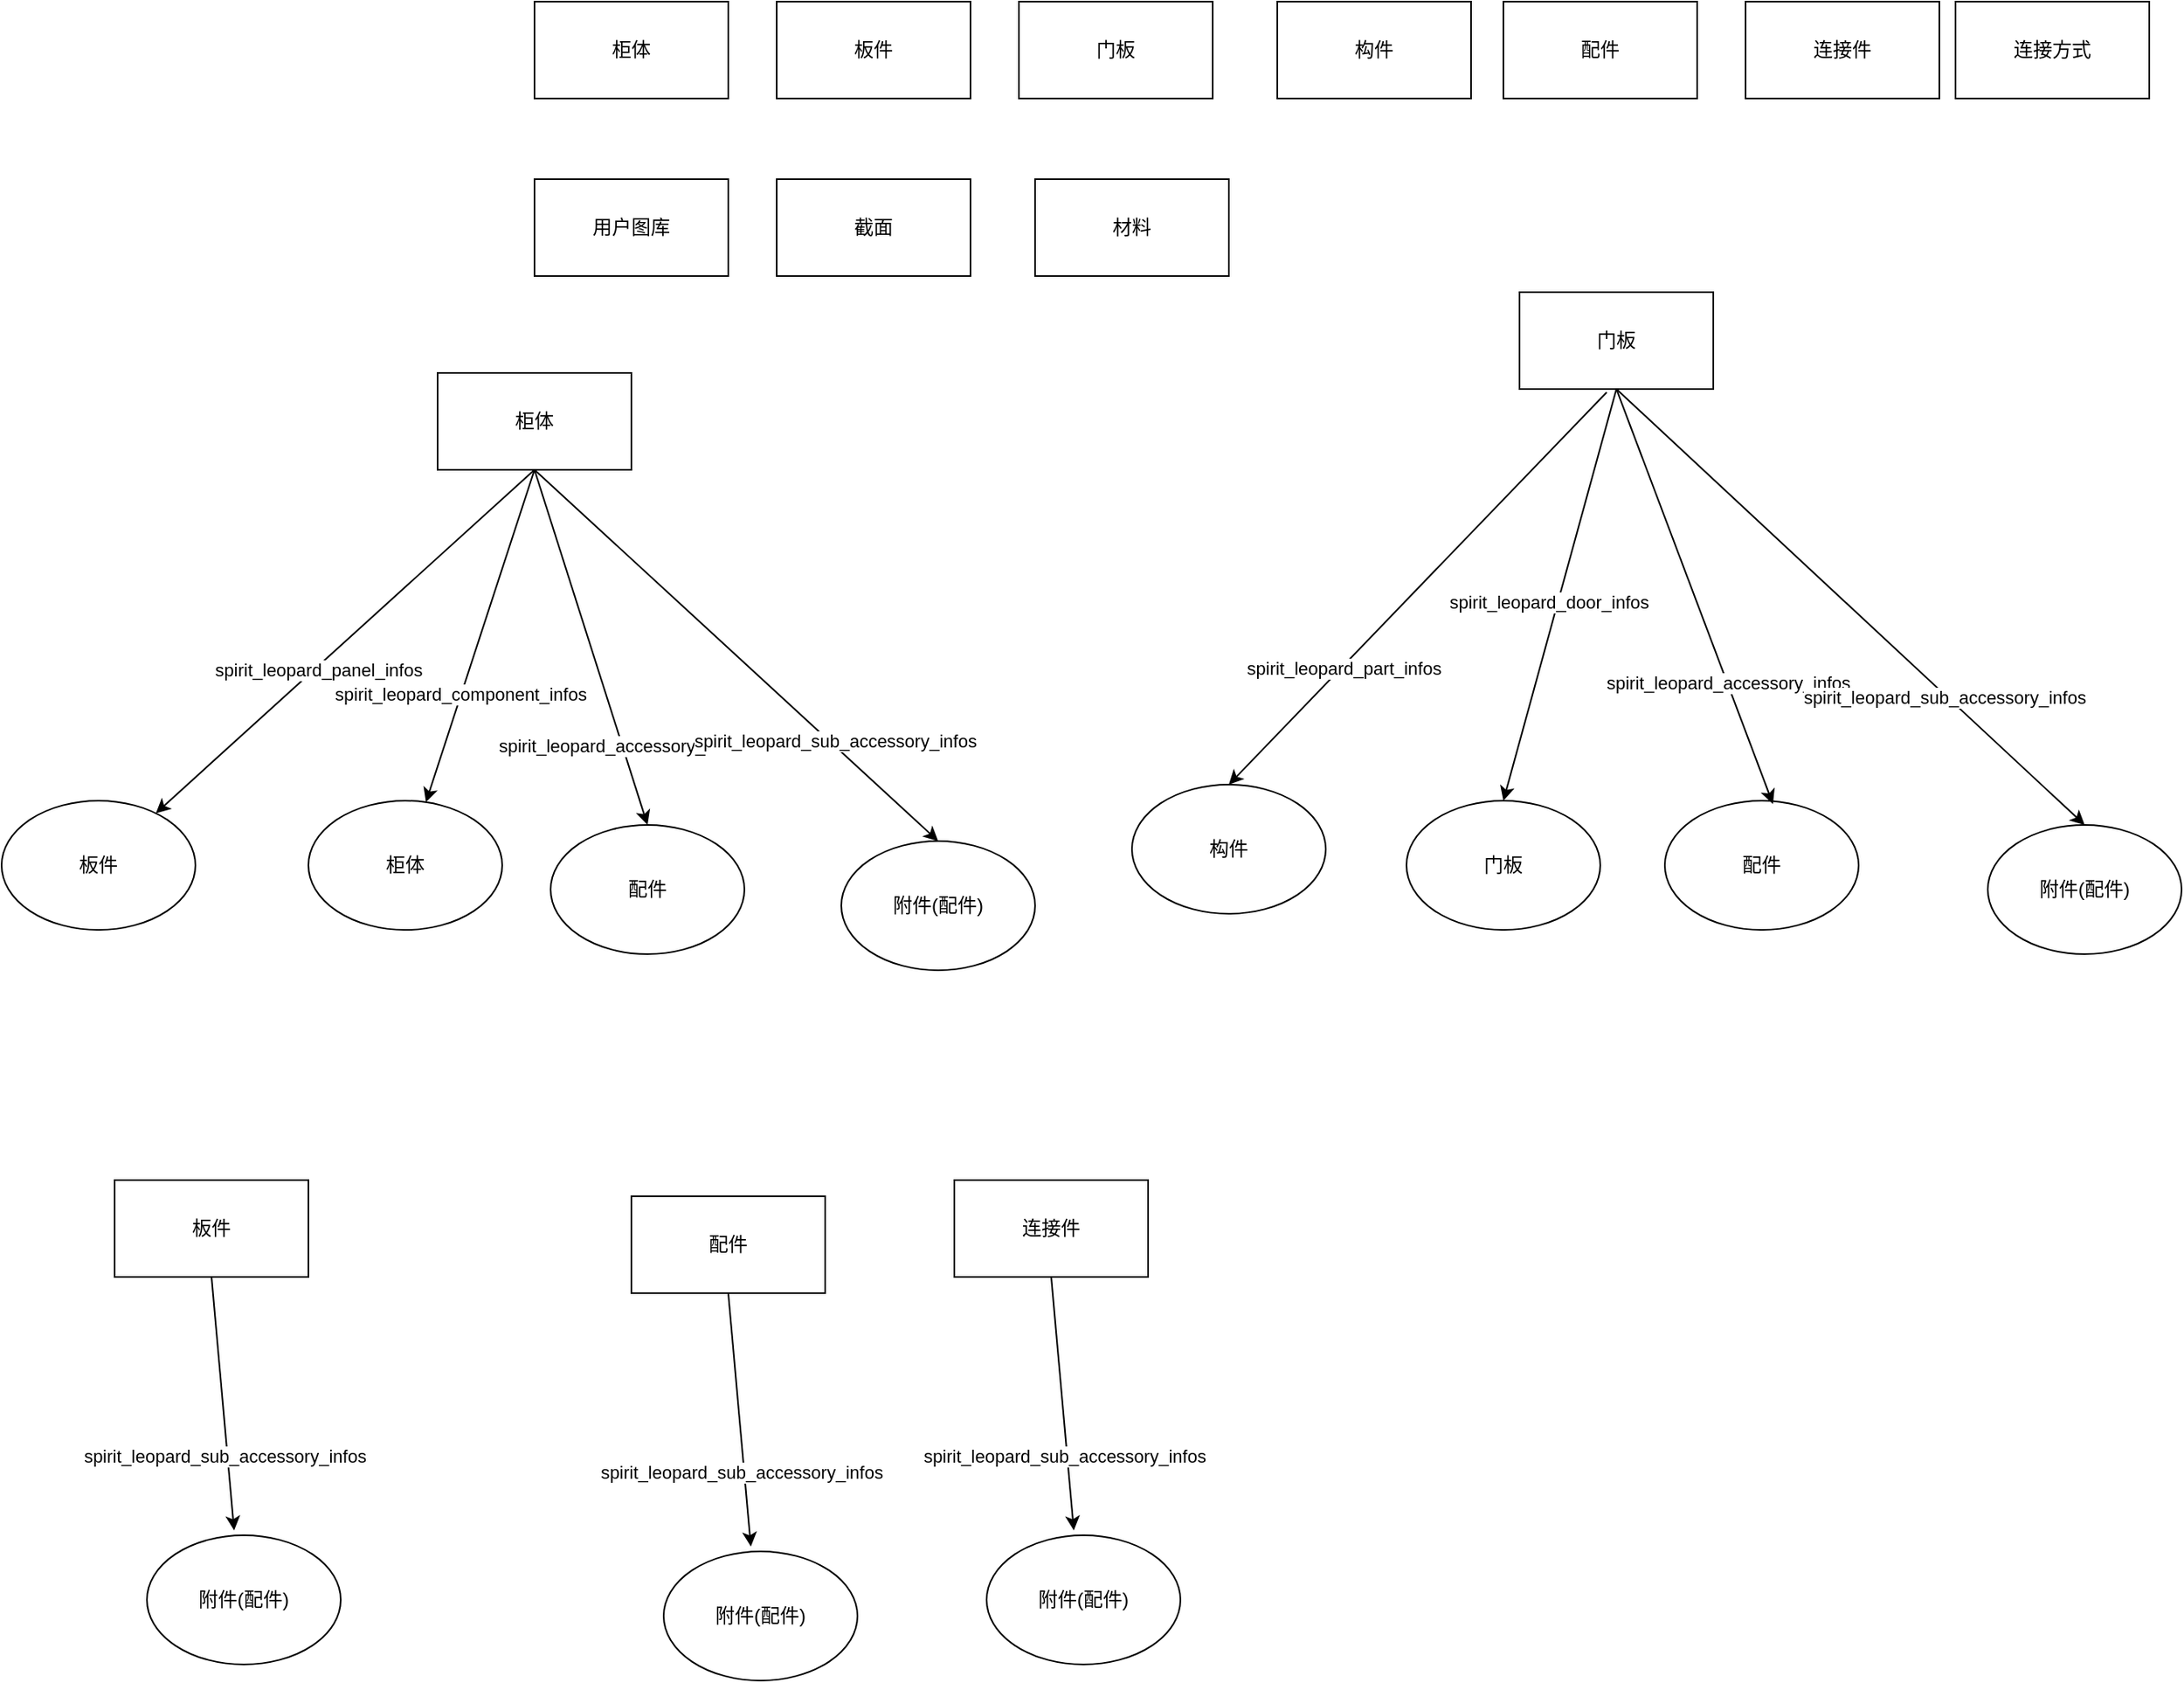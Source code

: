 <mxfile version="24.7.3" type="github">
  <diagram name="第 1 页" id="m2kS1PemUTTRJRQWlGag">
    <mxGraphModel dx="3074" dy="1927" grid="1" gridSize="10" guides="1" tooltips="1" connect="1" arrows="1" fold="1" page="1" pageScale="1" pageWidth="827" pageHeight="1169" math="0" shadow="0">
      <root>
        <mxCell id="0" />
        <mxCell id="1" parent="0" />
        <mxCell id="LrHMKjxdgI11mjq6J2Rf-6" value="板件" style="rounded=0;whiteSpace=wrap;html=1;" vertex="1" parent="1">
          <mxGeometry x="-1010" y="460" width="120" height="60" as="geometry" />
        </mxCell>
        <mxCell id="LrHMKjxdgI11mjq6J2Rf-7" value="门板" style="rounded=0;whiteSpace=wrap;html=1;" vertex="1" parent="1">
          <mxGeometry x="-450" y="-270" width="120" height="60" as="geometry" />
        </mxCell>
        <mxCell id="LrHMKjxdgI11mjq6J2Rf-8" value="截面" style="rounded=0;whiteSpace=wrap;html=1;" vertex="1" parent="1">
          <mxGeometry x="-600" y="-160" width="120" height="60" as="geometry" />
        </mxCell>
        <mxCell id="LrHMKjxdgI11mjq6J2Rf-9" value="用户图库" style="rounded=0;whiteSpace=wrap;html=1;" vertex="1" parent="1">
          <mxGeometry x="-750" y="-160" width="120" height="60" as="geometry" />
        </mxCell>
        <mxCell id="LrHMKjxdgI11mjq6J2Rf-10" value="配件" style="rounded=0;whiteSpace=wrap;html=1;" vertex="1" parent="1">
          <mxGeometry x="-150" y="-270" width="120" height="60" as="geometry" />
        </mxCell>
        <mxCell id="LrHMKjxdgI11mjq6J2Rf-11" value="材料" style="rounded=0;whiteSpace=wrap;html=1;" vertex="1" parent="1">
          <mxGeometry x="-440" y="-160" width="120" height="60" as="geometry" />
        </mxCell>
        <mxCell id="LrHMKjxdgI11mjq6J2Rf-12" value="连接件" style="rounded=0;whiteSpace=wrap;html=1;" vertex="1" parent="1">
          <mxGeometry y="-270" width="120" height="60" as="geometry" />
        </mxCell>
        <mxCell id="LrHMKjxdgI11mjq6J2Rf-13" value="连接方式" style="rounded=0;whiteSpace=wrap;html=1;" vertex="1" parent="1">
          <mxGeometry x="130" y="-270" width="120" height="60" as="geometry" />
        </mxCell>
        <mxCell id="LrHMKjxdgI11mjq6J2Rf-18" value="构件" style="rounded=0;whiteSpace=wrap;html=1;" vertex="1" parent="1">
          <mxGeometry x="-290" y="-270" width="120" height="60" as="geometry" />
        </mxCell>
        <mxCell id="LrHMKjxdgI11mjq6J2Rf-22" style="rounded=0;orthogonalLoop=1;jettySize=auto;html=1;exitX=0.5;exitY=1;exitDx=0;exitDy=0;" edge="1" parent="1" source="LrHMKjxdgI11mjq6J2Rf-19" target="LrHMKjxdgI11mjq6J2Rf-20">
          <mxGeometry relative="1" as="geometry" />
        </mxCell>
        <mxCell id="LrHMKjxdgI11mjq6J2Rf-43" value="spirit_leopard_panel_infos" style="edgeLabel;html=1;align=center;verticalAlign=middle;resizable=0;points=[];" vertex="1" connectable="0" parent="LrHMKjxdgI11mjq6J2Rf-22">
          <mxGeometry x="0.152" y="1" relative="1" as="geometry">
            <mxPoint as="offset" />
          </mxGeometry>
        </mxCell>
        <mxCell id="LrHMKjxdgI11mjq6J2Rf-19" value="柜体" style="rounded=0;whiteSpace=wrap;html=1;" vertex="1" parent="1">
          <mxGeometry x="-810" y="-40" width="120" height="60" as="geometry" />
        </mxCell>
        <mxCell id="LrHMKjxdgI11mjq6J2Rf-20" value="板件" style="ellipse;whiteSpace=wrap;html=1;" vertex="1" parent="1">
          <mxGeometry x="-1080" y="225" width="120" height="80" as="geometry" />
        </mxCell>
        <mxCell id="LrHMKjxdgI11mjq6J2Rf-21" value="柜体" style="ellipse;whiteSpace=wrap;html=1;" vertex="1" parent="1">
          <mxGeometry x="-890" y="225" width="120" height="80" as="geometry" />
        </mxCell>
        <mxCell id="LrHMKjxdgI11mjq6J2Rf-24" style="rounded=0;orthogonalLoop=1;jettySize=auto;html=1;exitX=0.5;exitY=1;exitDx=0;exitDy=0;" edge="1" parent="1" source="LrHMKjxdgI11mjq6J2Rf-19" target="LrHMKjxdgI11mjq6J2Rf-21">
          <mxGeometry relative="1" as="geometry">
            <mxPoint x="-850" y="109" as="sourcePoint" />
            <mxPoint x="-970" y="245" as="targetPoint" />
          </mxGeometry>
        </mxCell>
        <mxCell id="LrHMKjxdgI11mjq6J2Rf-44" value="spirit_leopard_component_infos" style="edgeLabel;html=1;align=center;verticalAlign=middle;resizable=0;points=[];" vertex="1" connectable="0" parent="LrHMKjxdgI11mjq6J2Rf-24">
          <mxGeometry x="0.351" y="-1" relative="1" as="geometry">
            <mxPoint as="offset" />
          </mxGeometry>
        </mxCell>
        <mxCell id="LrHMKjxdgI11mjq6J2Rf-25" value="柜体" style="rounded=0;whiteSpace=wrap;html=1;" vertex="1" parent="1">
          <mxGeometry x="-750" y="-270" width="120" height="60" as="geometry" />
        </mxCell>
        <mxCell id="LrHMKjxdgI11mjq6J2Rf-26" value="门板" style="rounded=0;whiteSpace=wrap;html=1;" vertex="1" parent="1">
          <mxGeometry x="-140" y="-90" width="120" height="60" as="geometry" />
        </mxCell>
        <mxCell id="LrHMKjxdgI11mjq6J2Rf-27" value="构件" style="ellipse;whiteSpace=wrap;html=1;" vertex="1" parent="1">
          <mxGeometry x="-380" y="215" width="120" height="80" as="geometry" />
        </mxCell>
        <mxCell id="LrHMKjxdgI11mjq6J2Rf-28" value="门板" style="ellipse;whiteSpace=wrap;html=1;" vertex="1" parent="1">
          <mxGeometry x="-210" y="225" width="120" height="80" as="geometry" />
        </mxCell>
        <mxCell id="LrHMKjxdgI11mjq6J2Rf-29" style="rounded=0;orthogonalLoop=1;jettySize=auto;html=1;exitX=0.45;exitY=1.033;exitDx=0;exitDy=0;exitPerimeter=0;entryX=0.5;entryY=0;entryDx=0;entryDy=0;" edge="1" parent="1" source="LrHMKjxdgI11mjq6J2Rf-26" target="LrHMKjxdgI11mjq6J2Rf-27">
          <mxGeometry relative="1" as="geometry">
            <mxPoint x="-597" y="124" as="sourcePoint" />
            <mxPoint x="-531" y="238" as="targetPoint" />
          </mxGeometry>
        </mxCell>
        <mxCell id="LrHMKjxdgI11mjq6J2Rf-47" value="spirit_leopard_part_infos" style="edgeLabel;html=1;align=center;verticalAlign=middle;resizable=0;points=[];" vertex="1" connectable="0" parent="LrHMKjxdgI11mjq6J2Rf-29">
          <mxGeometry x="0.399" y="1" relative="1" as="geometry">
            <mxPoint as="offset" />
          </mxGeometry>
        </mxCell>
        <mxCell id="LrHMKjxdgI11mjq6J2Rf-30" style="rounded=0;orthogonalLoop=1;jettySize=auto;html=1;exitX=0.5;exitY=1;exitDx=0;exitDy=0;entryX=0.5;entryY=0;entryDx=0;entryDy=0;" edge="1" parent="1" source="LrHMKjxdgI11mjq6J2Rf-26" target="LrHMKjxdgI11mjq6J2Rf-28">
          <mxGeometry relative="1" as="geometry">
            <mxPoint x="-90" y="105" as="sourcePoint" />
            <mxPoint x="-24" y="219" as="targetPoint" />
          </mxGeometry>
        </mxCell>
        <mxCell id="LrHMKjxdgI11mjq6J2Rf-48" value="spirit_leopard_door_infos" style="edgeLabel;html=1;align=center;verticalAlign=middle;resizable=0;points=[];" vertex="1" connectable="0" parent="LrHMKjxdgI11mjq6J2Rf-30">
          <mxGeometry x="0.322" y="4" relative="1" as="geometry">
            <mxPoint y="-38" as="offset" />
          </mxGeometry>
        </mxCell>
        <mxCell id="LrHMKjxdgI11mjq6J2Rf-31" value="配件" style="ellipse;whiteSpace=wrap;html=1;" vertex="1" parent="1">
          <mxGeometry x="-50" y="225" width="120" height="80" as="geometry" />
        </mxCell>
        <mxCell id="LrHMKjxdgI11mjq6J2Rf-32" style="rounded=0;orthogonalLoop=1;jettySize=auto;html=1;exitX=0.5;exitY=1;exitDx=0;exitDy=0;entryX=0.558;entryY=0.025;entryDx=0;entryDy=0;entryPerimeter=0;" edge="1" parent="1" source="LrHMKjxdgI11mjq6J2Rf-26" target="LrHMKjxdgI11mjq6J2Rf-31">
          <mxGeometry relative="1" as="geometry">
            <mxPoint x="-220" y="125" as="sourcePoint" />
            <mxPoint x="-140" y="235" as="targetPoint" />
          </mxGeometry>
        </mxCell>
        <mxCell id="LrHMKjxdgI11mjq6J2Rf-49" value="spirit_leopard_accessory_infos" style="edgeLabel;html=1;align=center;verticalAlign=middle;resizable=0;points=[];" vertex="1" connectable="0" parent="LrHMKjxdgI11mjq6J2Rf-32">
          <mxGeometry x="0.415" relative="1" as="geometry">
            <mxPoint as="offset" />
          </mxGeometry>
        </mxCell>
        <mxCell id="LrHMKjxdgI11mjq6J2Rf-33" value="配件" style="ellipse;whiteSpace=wrap;html=1;" vertex="1" parent="1">
          <mxGeometry x="-740" y="240" width="120" height="80" as="geometry" />
        </mxCell>
        <mxCell id="LrHMKjxdgI11mjq6J2Rf-34" style="rounded=0;orthogonalLoop=1;jettySize=auto;html=1;exitX=0.5;exitY=1;exitDx=0;exitDy=0;entryX=0.5;entryY=0;entryDx=0;entryDy=0;" edge="1" parent="1" source="LrHMKjxdgI11mjq6J2Rf-19" target="LrHMKjxdgI11mjq6J2Rf-33">
          <mxGeometry relative="1" as="geometry">
            <mxPoint x="-740" y="110" as="sourcePoint" />
            <mxPoint x="-650" y="224" as="targetPoint" />
          </mxGeometry>
        </mxCell>
        <mxCell id="LrHMKjxdgI11mjq6J2Rf-45" value="spirit_leopard_accessory_infos" style="edgeLabel;html=1;align=center;verticalAlign=middle;resizable=0;points=[];" vertex="1" connectable="0" parent="LrHMKjxdgI11mjq6J2Rf-34">
          <mxGeometry x="0.547" y="-1" relative="1" as="geometry">
            <mxPoint as="offset" />
          </mxGeometry>
        </mxCell>
        <mxCell id="LrHMKjxdgI11mjq6J2Rf-35" value="附件(配件)" style="ellipse;whiteSpace=wrap;html=1;" vertex="1" parent="1">
          <mxGeometry x="-560" y="250" width="120" height="80" as="geometry" />
        </mxCell>
        <mxCell id="LrHMKjxdgI11mjq6J2Rf-36" style="rounded=0;orthogonalLoop=1;jettySize=auto;html=1;exitX=0.5;exitY=1;exitDx=0;exitDy=0;entryX=0.5;entryY=0;entryDx=0;entryDy=0;" edge="1" parent="1" source="LrHMKjxdgI11mjq6J2Rf-19" target="LrHMKjxdgI11mjq6J2Rf-35">
          <mxGeometry relative="1" as="geometry">
            <mxPoint x="-710" y="85" as="sourcePoint" />
            <mxPoint x="-560" y="215" as="targetPoint" />
          </mxGeometry>
        </mxCell>
        <mxCell id="LrHMKjxdgI11mjq6J2Rf-46" value="spirit_leopard_sub_accessory_infos" style="edgeLabel;html=1;align=center;verticalAlign=middle;resizable=0;points=[];" vertex="1" connectable="0" parent="LrHMKjxdgI11mjq6J2Rf-36">
          <mxGeometry x="0.469" y="2" relative="1" as="geometry">
            <mxPoint x="1" as="offset" />
          </mxGeometry>
        </mxCell>
        <mxCell id="LrHMKjxdgI11mjq6J2Rf-37" value="附件(配件)" style="ellipse;whiteSpace=wrap;html=1;" vertex="1" parent="1">
          <mxGeometry x="150" y="240" width="120" height="80" as="geometry" />
        </mxCell>
        <mxCell id="LrHMKjxdgI11mjq6J2Rf-42" style="rounded=0;orthogonalLoop=1;jettySize=auto;html=1;exitX=0.5;exitY=1;exitDx=0;exitDy=0;entryX=0.5;entryY=0;entryDx=0;entryDy=0;" edge="1" parent="1" source="LrHMKjxdgI11mjq6J2Rf-26" target="LrHMKjxdgI11mjq6J2Rf-37">
          <mxGeometry relative="1" as="geometry">
            <mxPoint x="-47" y="53" as="sourcePoint" />
            <mxPoint x="120" y="240" as="targetPoint" />
          </mxGeometry>
        </mxCell>
        <mxCell id="LrHMKjxdgI11mjq6J2Rf-50" value="spirit_leopard_sub_accessory_infos" style="edgeLabel;html=1;align=center;verticalAlign=middle;resizable=0;points=[];" vertex="1" connectable="0" parent="LrHMKjxdgI11mjq6J2Rf-42">
          <mxGeometry x="0.406" y="-2" relative="1" as="geometry">
            <mxPoint as="offset" />
          </mxGeometry>
        </mxCell>
        <mxCell id="LrHMKjxdgI11mjq6J2Rf-51" value="附件(配件)" style="ellipse;whiteSpace=wrap;html=1;" vertex="1" parent="1">
          <mxGeometry x="-990" y="680" width="120" height="80" as="geometry" />
        </mxCell>
        <mxCell id="LrHMKjxdgI11mjq6J2Rf-52" style="rounded=0;orthogonalLoop=1;jettySize=auto;html=1;exitX=0.5;exitY=1;exitDx=0;exitDy=0;entryX=0.45;entryY=-0.037;entryDx=0;entryDy=0;entryPerimeter=0;" edge="1" parent="1" source="LrHMKjxdgI11mjq6J2Rf-6" target="LrHMKjxdgI11mjq6J2Rf-51">
          <mxGeometry relative="1" as="geometry">
            <mxPoint x="-710" y="360" as="sourcePoint" />
            <mxPoint x="-420" y="630" as="targetPoint" />
          </mxGeometry>
        </mxCell>
        <mxCell id="LrHMKjxdgI11mjq6J2Rf-53" value="spirit_leopard_sub_accessory_infos" style="edgeLabel;html=1;align=center;verticalAlign=middle;resizable=0;points=[];" vertex="1" connectable="0" parent="LrHMKjxdgI11mjq6J2Rf-52">
          <mxGeometry x="0.406" y="-2" relative="1" as="geometry">
            <mxPoint as="offset" />
          </mxGeometry>
        </mxCell>
        <mxCell id="LrHMKjxdgI11mjq6J2Rf-54" value="连接件" style="rounded=0;whiteSpace=wrap;html=1;" vertex="1" parent="1">
          <mxGeometry x="-490" y="460" width="120" height="60" as="geometry" />
        </mxCell>
        <mxCell id="LrHMKjxdgI11mjq6J2Rf-55" value="附件(配件)" style="ellipse;whiteSpace=wrap;html=1;" vertex="1" parent="1">
          <mxGeometry x="-470" y="680" width="120" height="80" as="geometry" />
        </mxCell>
        <mxCell id="LrHMKjxdgI11mjq6J2Rf-56" style="rounded=0;orthogonalLoop=1;jettySize=auto;html=1;exitX=0.5;exitY=1;exitDx=0;exitDy=0;entryX=0.45;entryY=-0.037;entryDx=0;entryDy=0;entryPerimeter=0;" edge="1" parent="1" source="LrHMKjxdgI11mjq6J2Rf-54" target="LrHMKjxdgI11mjq6J2Rf-55">
          <mxGeometry relative="1" as="geometry">
            <mxPoint x="-190" y="360" as="sourcePoint" />
            <mxPoint x="100" y="630" as="targetPoint" />
          </mxGeometry>
        </mxCell>
        <mxCell id="LrHMKjxdgI11mjq6J2Rf-57" value="spirit_leopard_sub_accessory_infos" style="edgeLabel;html=1;align=center;verticalAlign=middle;resizable=0;points=[];" vertex="1" connectable="0" parent="LrHMKjxdgI11mjq6J2Rf-56">
          <mxGeometry x="0.406" y="-2" relative="1" as="geometry">
            <mxPoint as="offset" />
          </mxGeometry>
        </mxCell>
        <mxCell id="LrHMKjxdgI11mjq6J2Rf-58" value="配件" style="rounded=0;whiteSpace=wrap;html=1;" vertex="1" parent="1">
          <mxGeometry x="-690" y="470" width="120" height="60" as="geometry" />
        </mxCell>
        <mxCell id="LrHMKjxdgI11mjq6J2Rf-59" value="附件(配件)" style="ellipse;whiteSpace=wrap;html=1;" vertex="1" parent="1">
          <mxGeometry x="-670" y="690" width="120" height="80" as="geometry" />
        </mxCell>
        <mxCell id="LrHMKjxdgI11mjq6J2Rf-60" style="rounded=0;orthogonalLoop=1;jettySize=auto;html=1;exitX=0.5;exitY=1;exitDx=0;exitDy=0;entryX=0.45;entryY=-0.037;entryDx=0;entryDy=0;entryPerimeter=0;" edge="1" parent="1" source="LrHMKjxdgI11mjq6J2Rf-58" target="LrHMKjxdgI11mjq6J2Rf-59">
          <mxGeometry relative="1" as="geometry">
            <mxPoint x="-390" y="370" as="sourcePoint" />
            <mxPoint x="-100" y="640" as="targetPoint" />
          </mxGeometry>
        </mxCell>
        <mxCell id="LrHMKjxdgI11mjq6J2Rf-61" value="spirit_leopard_sub_accessory_infos" style="edgeLabel;html=1;align=center;verticalAlign=middle;resizable=0;points=[];" vertex="1" connectable="0" parent="LrHMKjxdgI11mjq6J2Rf-60">
          <mxGeometry x="0.406" y="-2" relative="1" as="geometry">
            <mxPoint as="offset" />
          </mxGeometry>
        </mxCell>
        <mxCell id="LrHMKjxdgI11mjq6J2Rf-63" value="板件" style="rounded=0;whiteSpace=wrap;html=1;" vertex="1" parent="1">
          <mxGeometry x="-600" y="-270" width="120" height="60" as="geometry" />
        </mxCell>
      </root>
    </mxGraphModel>
  </diagram>
</mxfile>
